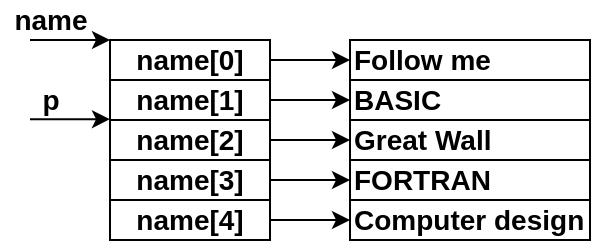 <mxfile version="14.5.1" type="device"><diagram id="SE3LlWTKupHRMYDrK-0F" name="第 1 页"><mxGraphModel dx="378" dy="269" grid="1" gridSize="10" guides="1" tooltips="1" connect="1" arrows="1" fold="1" page="1" pageScale="1" pageWidth="827" pageHeight="1169" math="0" shadow="0"><root><mxCell id="0"/><mxCell id="1" parent="0"/><mxCell id="jjZi905RkBbWvQDS4e00-1" value="&lt;b&gt;&lt;font style=&quot;font-size: 14px&quot;&gt;name[0]&lt;/font&gt;&lt;/b&gt;" style="rounded=0;whiteSpace=wrap;html=1;" vertex="1" parent="1"><mxGeometry x="80" y="40" width="80" height="20" as="geometry"/></mxCell><mxCell id="jjZi905RkBbWvQDS4e00-2" value="&lt;b&gt;&lt;font style=&quot;font-size: 14px&quot;&gt;name[1]&lt;/font&gt;&lt;/b&gt;" style="rounded=0;whiteSpace=wrap;html=1;" vertex="1" parent="1"><mxGeometry x="80" y="60" width="80" height="20" as="geometry"/></mxCell><mxCell id="jjZi905RkBbWvQDS4e00-3" value="&lt;b&gt;&lt;font style=&quot;font-size: 14px&quot;&gt;name[2]&lt;/font&gt;&lt;/b&gt;" style="rounded=0;whiteSpace=wrap;html=1;" vertex="1" parent="1"><mxGeometry x="80" y="80" width="80" height="20" as="geometry"/></mxCell><mxCell id="jjZi905RkBbWvQDS4e00-4" value="&lt;b&gt;&lt;font style=&quot;font-size: 14px&quot;&gt;name[3]&lt;/font&gt;&lt;/b&gt;" style="rounded=0;whiteSpace=wrap;html=1;" vertex="1" parent="1"><mxGeometry x="80" y="100" width="80" height="20" as="geometry"/></mxCell><mxCell id="jjZi905RkBbWvQDS4e00-5" value="&lt;b&gt;&lt;font style=&quot;font-size: 14px&quot;&gt;name[4]&lt;/font&gt;&lt;/b&gt;" style="rounded=0;whiteSpace=wrap;html=1;" vertex="1" parent="1"><mxGeometry x="80" y="120" width="80" height="20" as="geometry"/></mxCell><mxCell id="jjZi905RkBbWvQDS4e00-15" value="" style="endArrow=classic;html=1;entryX=0;entryY=0;entryDx=0;entryDy=0;" edge="1" parent="1" target="jjZi905RkBbWvQDS4e00-1"><mxGeometry width="50" height="50" relative="1" as="geometry"><mxPoint x="40" y="40" as="sourcePoint"/><mxPoint x="70" y="30" as="targetPoint"/></mxGeometry></mxCell><mxCell id="jjZi905RkBbWvQDS4e00-16" value="&lt;span style=&quot;font-size: 14px&quot;&gt;&lt;b&gt;name&lt;br&gt;&lt;/b&gt;&lt;/span&gt;" style="text;html=1;align=center;verticalAlign=middle;resizable=0;points=[];autosize=1;" vertex="1" parent="1"><mxGeometry x="25" y="20" width="50" height="20" as="geometry"/></mxCell><mxCell id="jjZi905RkBbWvQDS4e00-17" value="" style="endArrow=classic;html=1;entryX=0;entryY=0;entryDx=0;entryDy=0;" edge="1" parent="1"><mxGeometry width="50" height="50" relative="1" as="geometry"><mxPoint x="40" y="79.6" as="sourcePoint"/><mxPoint x="80" y="79.6" as="targetPoint"/></mxGeometry></mxCell><mxCell id="jjZi905RkBbWvQDS4e00-18" value="&lt;span style=&quot;font-size: 14px&quot;&gt;&lt;b&gt;p&lt;br&gt;&lt;/b&gt;&lt;/span&gt;" style="text;html=1;align=center;verticalAlign=middle;resizable=0;points=[];autosize=1;" vertex="1" parent="1"><mxGeometry x="40" y="59.6" width="20" height="20" as="geometry"/></mxCell><mxCell id="jjZi905RkBbWvQDS4e00-19" value="&lt;b&gt;&lt;font style=&quot;font-size: 14px&quot;&gt;Follow me&lt;/font&gt;&lt;/b&gt;" style="rounded=0;whiteSpace=wrap;html=1;align=left;" vertex="1" parent="1"><mxGeometry x="200" y="40" width="120" height="20" as="geometry"/></mxCell><mxCell id="jjZi905RkBbWvQDS4e00-20" value="&lt;span style=&quot;font-size: 14px&quot;&gt;&lt;b&gt;BASIC&lt;/b&gt;&lt;/span&gt;" style="rounded=0;whiteSpace=wrap;html=1;align=left;" vertex="1" parent="1"><mxGeometry x="200" y="60" width="120" height="20" as="geometry"/></mxCell><mxCell id="jjZi905RkBbWvQDS4e00-21" value="&lt;b&gt;&lt;font style=&quot;font-size: 14px&quot;&gt;Great Wall&lt;/font&gt;&lt;/b&gt;" style="rounded=0;whiteSpace=wrap;html=1;align=left;" vertex="1" parent="1"><mxGeometry x="200" y="80" width="120" height="20" as="geometry"/></mxCell><mxCell id="jjZi905RkBbWvQDS4e00-22" value="&lt;b&gt;&lt;font style=&quot;font-size: 14px&quot;&gt;FORTRAN&lt;/font&gt;&lt;/b&gt;" style="rounded=0;whiteSpace=wrap;html=1;align=left;" vertex="1" parent="1"><mxGeometry x="200" y="100" width="120" height="20" as="geometry"/></mxCell><mxCell id="jjZi905RkBbWvQDS4e00-23" value="&lt;b&gt;&lt;font style=&quot;font-size: 14px&quot;&gt;Computer design&lt;/font&gt;&lt;/b&gt;" style="rounded=0;whiteSpace=wrap;html=1;align=left;" vertex="1" parent="1"><mxGeometry x="200" y="120" width="120" height="20" as="geometry"/></mxCell><mxCell id="jjZi905RkBbWvQDS4e00-24" value="" style="endArrow=classic;html=1;entryX=0;entryY=0.5;entryDx=0;entryDy=0;exitX=1;exitY=0.5;exitDx=0;exitDy=0;" edge="1" parent="1" source="jjZi905RkBbWvQDS4e00-1" target="jjZi905RkBbWvQDS4e00-19"><mxGeometry width="50" height="50" relative="1" as="geometry"><mxPoint x="170" y="20.0" as="sourcePoint"/><mxPoint x="210" y="20.0" as="targetPoint"/></mxGeometry></mxCell><mxCell id="jjZi905RkBbWvQDS4e00-25" value="" style="endArrow=classic;html=1;entryX=0;entryY=0.5;entryDx=0;entryDy=0;exitX=1;exitY=0.5;exitDx=0;exitDy=0;" edge="1" parent="1" source="jjZi905RkBbWvQDS4e00-2" target="jjZi905RkBbWvQDS4e00-20"><mxGeometry width="50" height="50" relative="1" as="geometry"><mxPoint x="170" y="60" as="sourcePoint"/><mxPoint x="210" y="60" as="targetPoint"/></mxGeometry></mxCell><mxCell id="jjZi905RkBbWvQDS4e00-26" value="" style="endArrow=classic;html=1;entryX=0;entryY=0.5;entryDx=0;entryDy=0;exitX=1;exitY=0.5;exitDx=0;exitDy=0;" edge="1" parent="1" source="jjZi905RkBbWvQDS4e00-3" target="jjZi905RkBbWvQDS4e00-21"><mxGeometry width="50" height="50" relative="1" as="geometry"><mxPoint x="180" y="70" as="sourcePoint"/><mxPoint x="220" y="70" as="targetPoint"/></mxGeometry></mxCell><mxCell id="jjZi905RkBbWvQDS4e00-27" value="" style="endArrow=classic;html=1;entryX=0;entryY=0.5;entryDx=0;entryDy=0;exitX=1;exitY=0.5;exitDx=0;exitDy=0;" edge="1" parent="1" source="jjZi905RkBbWvQDS4e00-4" target="jjZi905RkBbWvQDS4e00-22"><mxGeometry width="50" height="50" relative="1" as="geometry"><mxPoint x="190" y="80" as="sourcePoint"/><mxPoint x="230" y="80" as="targetPoint"/></mxGeometry></mxCell><mxCell id="jjZi905RkBbWvQDS4e00-28" value="" style="endArrow=classic;html=1;entryX=0;entryY=0.5;entryDx=0;entryDy=0;exitX=1;exitY=0.5;exitDx=0;exitDy=0;" edge="1" parent="1" source="jjZi905RkBbWvQDS4e00-5" target="jjZi905RkBbWvQDS4e00-23"><mxGeometry width="50" height="50" relative="1" as="geometry"><mxPoint x="200" y="90" as="sourcePoint"/><mxPoint x="240" y="90" as="targetPoint"/></mxGeometry></mxCell></root></mxGraphModel></diagram></mxfile>